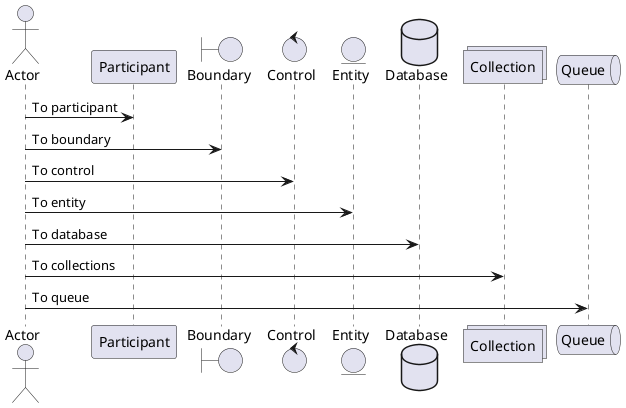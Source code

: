 @startuml

actor Actor
participant Participant
boundary Boundary
control Control
entity Entity
database Database
collections Collection
queue Queue

Actor -> Participant : To participant
Actor -> Boundary : To boundary
Actor -> Control : To control
Actor -> Entity : To entity
Actor -> Database : To database
Actor -> Collection : To collections
Actor -> Queue : To queue

@enduml
